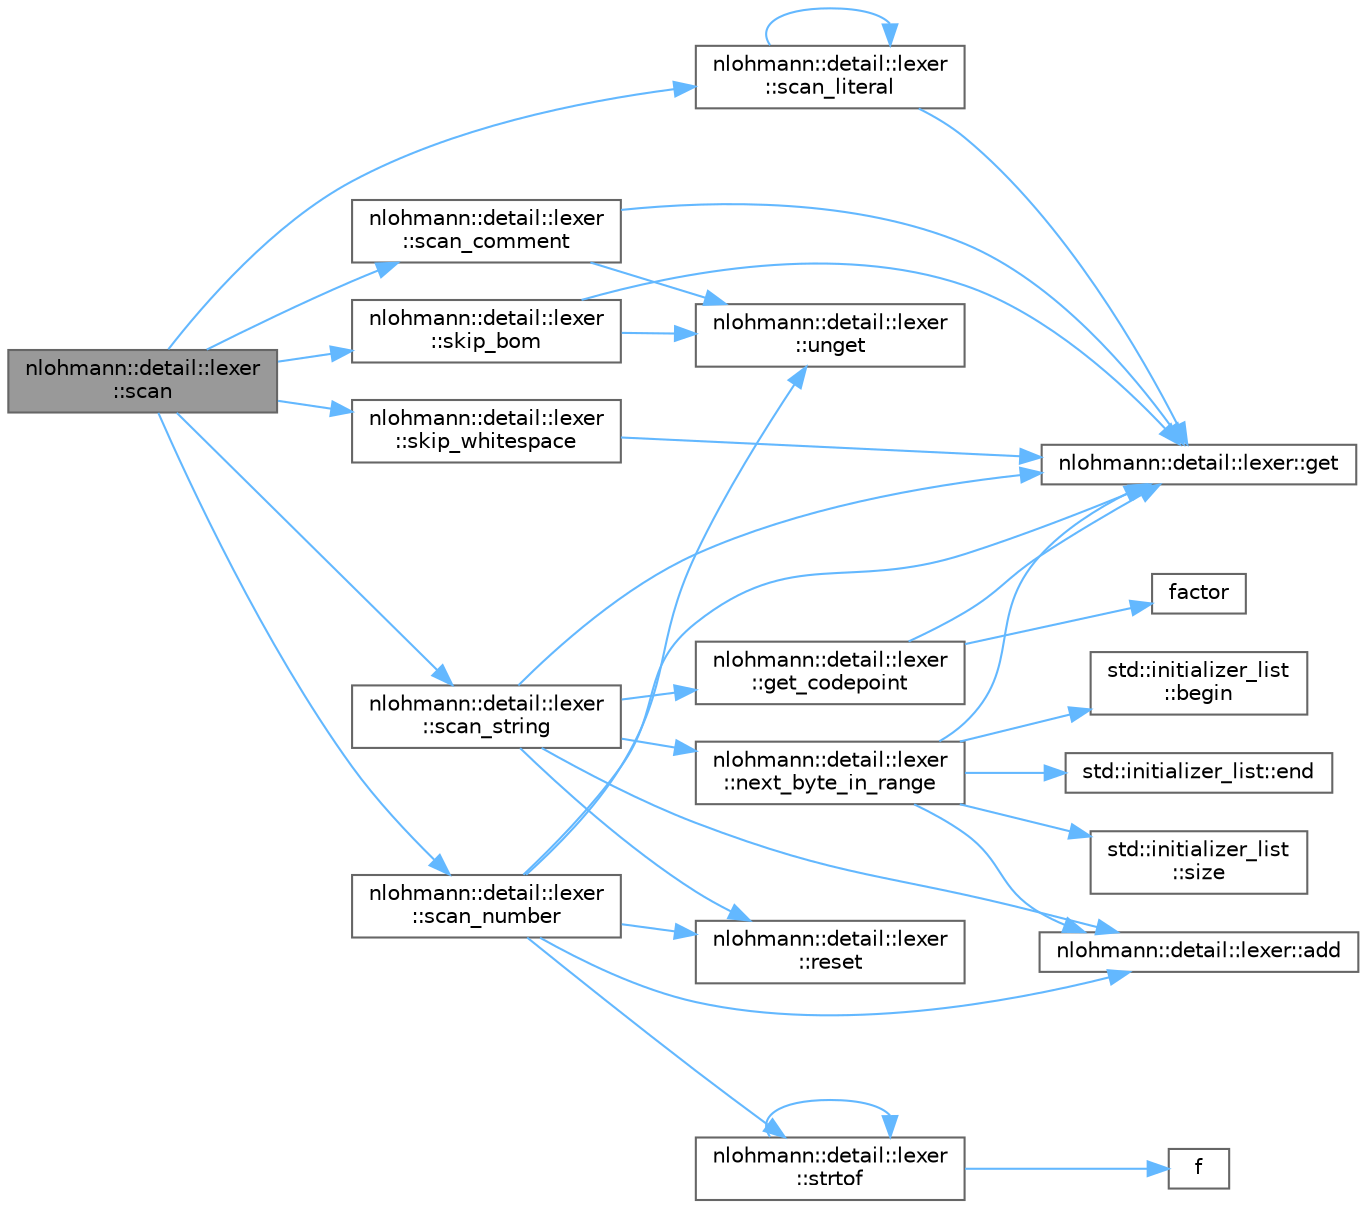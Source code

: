 digraph "nlohmann::detail::lexer::scan"
{
 // LATEX_PDF_SIZE
  bgcolor="transparent";
  edge [fontname=Helvetica,fontsize=10,labelfontname=Helvetica,labelfontsize=10];
  node [fontname=Helvetica,fontsize=10,shape=box,height=0.2,width=0.4];
  rankdir="LR";
  Node1 [id="Node000001",label="nlohmann::detail::lexer\l::scan",height=0.2,width=0.4,color="gray40", fillcolor="grey60", style="filled", fontcolor="black",tooltip=" "];
  Node1 -> Node2 [id="edge1_Node000001_Node000002",color="steelblue1",style="solid",tooltip=" "];
  Node2 [id="Node000002",label="nlohmann::detail::lexer\l::scan_comment",height=0.2,width=0.4,color="grey40", fillcolor="white", style="filled",URL="$classnlohmann_1_1detail_1_1lexer.html#afdc68706ad20be93977cd0f97043ea7f",tooltip="scan a comment"];
  Node2 -> Node3 [id="edge2_Node000002_Node000003",color="steelblue1",style="solid",tooltip=" "];
  Node3 [id="Node000003",label="nlohmann::detail::lexer::get",height=0.2,width=0.4,color="grey40", fillcolor="white", style="filled",URL="$classnlohmann_1_1detail_1_1lexer.html#a9cd3e4cf04d19be521beb8868c1a2fc9",tooltip=" "];
  Node2 -> Node4 [id="edge3_Node000002_Node000004",color="steelblue1",style="solid",tooltip=" "];
  Node4 [id="Node000004",label="nlohmann::detail::lexer\l::unget",height=0.2,width=0.4,color="grey40", fillcolor="white", style="filled",URL="$classnlohmann_1_1detail_1_1lexer.html#ab5811afe1c3efb0b769f7733b8373c6f",tooltip="unget current character (read it again on next get)"];
  Node1 -> Node5 [id="edge4_Node000001_Node000005",color="steelblue1",style="solid",tooltip=" "];
  Node5 [id="Node000005",label="nlohmann::detail::lexer\l::scan_literal",height=0.2,width=0.4,color="grey40", fillcolor="white", style="filled",URL="$classnlohmann_1_1detail_1_1lexer.html#ad89dec0ac0f4e851925a0499e043b18b",tooltip=" "];
  Node5 -> Node3 [id="edge5_Node000005_Node000003",color="steelblue1",style="solid",tooltip=" "];
  Node5 -> Node5 [id="edge6_Node000005_Node000005",color="steelblue1",style="solid",tooltip=" "];
  Node1 -> Node6 [id="edge7_Node000001_Node000006",color="steelblue1",style="solid",tooltip=" "];
  Node6 [id="Node000006",label="nlohmann::detail::lexer\l::scan_number",height=0.2,width=0.4,color="grey40", fillcolor="white", style="filled",URL="$classnlohmann_1_1detail_1_1lexer.html#aab51a28e32c1957329141baff8eda1c4",tooltip="scan a number literal"];
  Node6 -> Node7 [id="edge8_Node000006_Node000007",color="steelblue1",style="solid",tooltip=" "];
  Node7 [id="Node000007",label="nlohmann::detail::lexer::add",height=0.2,width=0.4,color="grey40", fillcolor="white", style="filled",URL="$classnlohmann_1_1detail_1_1lexer.html#a36ffc3c33c3aea18291ead7a30fa7cc6",tooltip="add a character to token_buffer"];
  Node6 -> Node3 [id="edge9_Node000006_Node000003",color="steelblue1",style="solid",tooltip=" "];
  Node6 -> Node8 [id="edge10_Node000006_Node000008",color="steelblue1",style="solid",tooltip=" "];
  Node8 [id="Node000008",label="nlohmann::detail::lexer\l::reset",height=0.2,width=0.4,color="grey40", fillcolor="white", style="filled",URL="$classnlohmann_1_1detail_1_1lexer.html#a3bda093837339813916d11fb6e396606",tooltip="reset token_buffer; current character is beginning of token"];
  Node6 -> Node9 [id="edge11_Node000006_Node000009",color="steelblue1",style="solid",tooltip=" "];
  Node9 [id="Node000009",label="nlohmann::detail::lexer\l::strtof",height=0.2,width=0.4,color="grey40", fillcolor="white", style="filled",URL="$classnlohmann_1_1detail_1_1lexer.html#a6d3dffb7bb247a7fd7276d49d3a00dc8",tooltip=" "];
  Node9 -> Node10 [id="edge12_Node000009_Node000010",color="steelblue1",style="solid",tooltip=" "];
  Node10 [id="Node000010",label="f",height=0.2,width=0.4,color="grey40", fillcolor="white", style="filled",URL="$cxx11__tensor__map_8cpp.html#a7f507fea02198f6cb81c86640c7b1a4e",tooltip=" "];
  Node9 -> Node9 [id="edge13_Node000009_Node000009",color="steelblue1",style="solid",tooltip=" "];
  Node6 -> Node4 [id="edge14_Node000006_Node000004",color="steelblue1",style="solid",tooltip=" "];
  Node1 -> Node11 [id="edge15_Node000001_Node000011",color="steelblue1",style="solid",tooltip=" "];
  Node11 [id="Node000011",label="nlohmann::detail::lexer\l::scan_string",height=0.2,width=0.4,color="grey40", fillcolor="white", style="filled",URL="$classnlohmann_1_1detail_1_1lexer.html#ab6352978e03ebcbc3cd618cd17142f26",tooltip="scan a string literal"];
  Node11 -> Node7 [id="edge16_Node000011_Node000007",color="steelblue1",style="solid",tooltip=" "];
  Node11 -> Node3 [id="edge17_Node000011_Node000003",color="steelblue1",style="solid",tooltip=" "];
  Node11 -> Node12 [id="edge18_Node000011_Node000012",color="steelblue1",style="solid",tooltip=" "];
  Node12 [id="Node000012",label="nlohmann::detail::lexer\l::get_codepoint",height=0.2,width=0.4,color="grey40", fillcolor="white", style="filled",URL="$classnlohmann_1_1detail_1_1lexer.html#adcf663a9878f58544790f1b6faad2e42",tooltip="get codepoint from 4 hex characters following \\u"];
  Node12 -> Node13 [id="edge19_Node000012_Node000013",color="steelblue1",style="solid",tooltip=" "];
  Node13 [id="Node000013",label="factor",height=0.2,width=0.4,color="grey40", fillcolor="white", style="filled",URL="$fft_8c.html#a13b942e46c2348d4cfe7bced3e905d1d",tooltip=" "];
  Node12 -> Node3 [id="edge20_Node000012_Node000003",color="steelblue1",style="solid",tooltip=" "];
  Node11 -> Node14 [id="edge21_Node000011_Node000014",color="steelblue1",style="solid",tooltip=" "];
  Node14 [id="Node000014",label="nlohmann::detail::lexer\l::next_byte_in_range",height=0.2,width=0.4,color="grey40", fillcolor="white", style="filled",URL="$classnlohmann_1_1detail_1_1lexer.html#af6fe701b8b3ca5f4a1b58db4658bdf87",tooltip="check if the next byte(s) are inside a given range"];
  Node14 -> Node7 [id="edge22_Node000014_Node000007",color="steelblue1",style="solid",tooltip=" "];
  Node14 -> Node15 [id="edge23_Node000014_Node000015",color="steelblue1",style="solid",tooltip=" "];
  Node15 [id="Node000015",label="std::initializer_list\l::begin",height=0.2,width=0.4,color="grey40", fillcolor="white", style="filled",URL="$classstd_1_1initializer__list.html#a9764f0e67f30359f99762af6f8c2e401",tooltip=" "];
  Node14 -> Node16 [id="edge24_Node000014_Node000016",color="steelblue1",style="solid",tooltip=" "];
  Node16 [id="Node000016",label="std::initializer_list::end",height=0.2,width=0.4,color="grey40", fillcolor="white", style="filled",URL="$classstd_1_1initializer__list.html#ae81976034149945787979d065b5bbbec",tooltip=" "];
  Node14 -> Node3 [id="edge25_Node000014_Node000003",color="steelblue1",style="solid",tooltip=" "];
  Node14 -> Node17 [id="edge26_Node000014_Node000017",color="steelblue1",style="solid",tooltip=" "];
  Node17 [id="Node000017",label="std::initializer_list\l::size",height=0.2,width=0.4,color="grey40", fillcolor="white", style="filled",URL="$classstd_1_1initializer__list.html#adcd75914cea3707d21f8614f1ca5ea12",tooltip=" "];
  Node11 -> Node8 [id="edge27_Node000011_Node000008",color="steelblue1",style="solid",tooltip=" "];
  Node1 -> Node18 [id="edge28_Node000001_Node000018",color="steelblue1",style="solid",tooltip=" "];
  Node18 [id="Node000018",label="nlohmann::detail::lexer\l::skip_bom",height=0.2,width=0.4,color="grey40", fillcolor="white", style="filled",URL="$classnlohmann_1_1detail_1_1lexer.html#a7cd7d55de2cd398660bc243c7229caf9",tooltip="skip the UTF-8 byte order mark"];
  Node18 -> Node3 [id="edge29_Node000018_Node000003",color="steelblue1",style="solid",tooltip=" "];
  Node18 -> Node4 [id="edge30_Node000018_Node000004",color="steelblue1",style="solid",tooltip=" "];
  Node1 -> Node19 [id="edge31_Node000001_Node000019",color="steelblue1",style="solid",tooltip=" "];
  Node19 [id="Node000019",label="nlohmann::detail::lexer\l::skip_whitespace",height=0.2,width=0.4,color="grey40", fillcolor="white", style="filled",URL="$classnlohmann_1_1detail_1_1lexer.html#a449f3f3703dfbf8b757e12f002668604",tooltip=" "];
  Node19 -> Node3 [id="edge32_Node000019_Node000003",color="steelblue1",style="solid",tooltip=" "];
}
